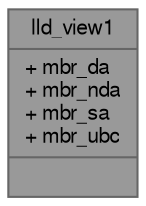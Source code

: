digraph "lld_view1"
{
 // LATEX_PDF_SIZE
  bgcolor="transparent";
  edge [fontname=FreeSans,fontsize=10,labelfontname=FreeSans,labelfontsize=10];
  node [fontname=FreeSans,fontsize=10,shape=box,height=0.2,width=0.4];
  Node1 [shape=record,label="{lld_view1\n|+ mbr_da\l+ mbr_nda\l+ mbr_sa\l+ mbr_ubc\l|}",height=0.2,width=0.4,color="gray40", fillcolor="grey60", style="filled", fontcolor="black",tooltip="Structure for storing parameters for DMA view1 that can be performed by the DMA Master transfer."];
}
